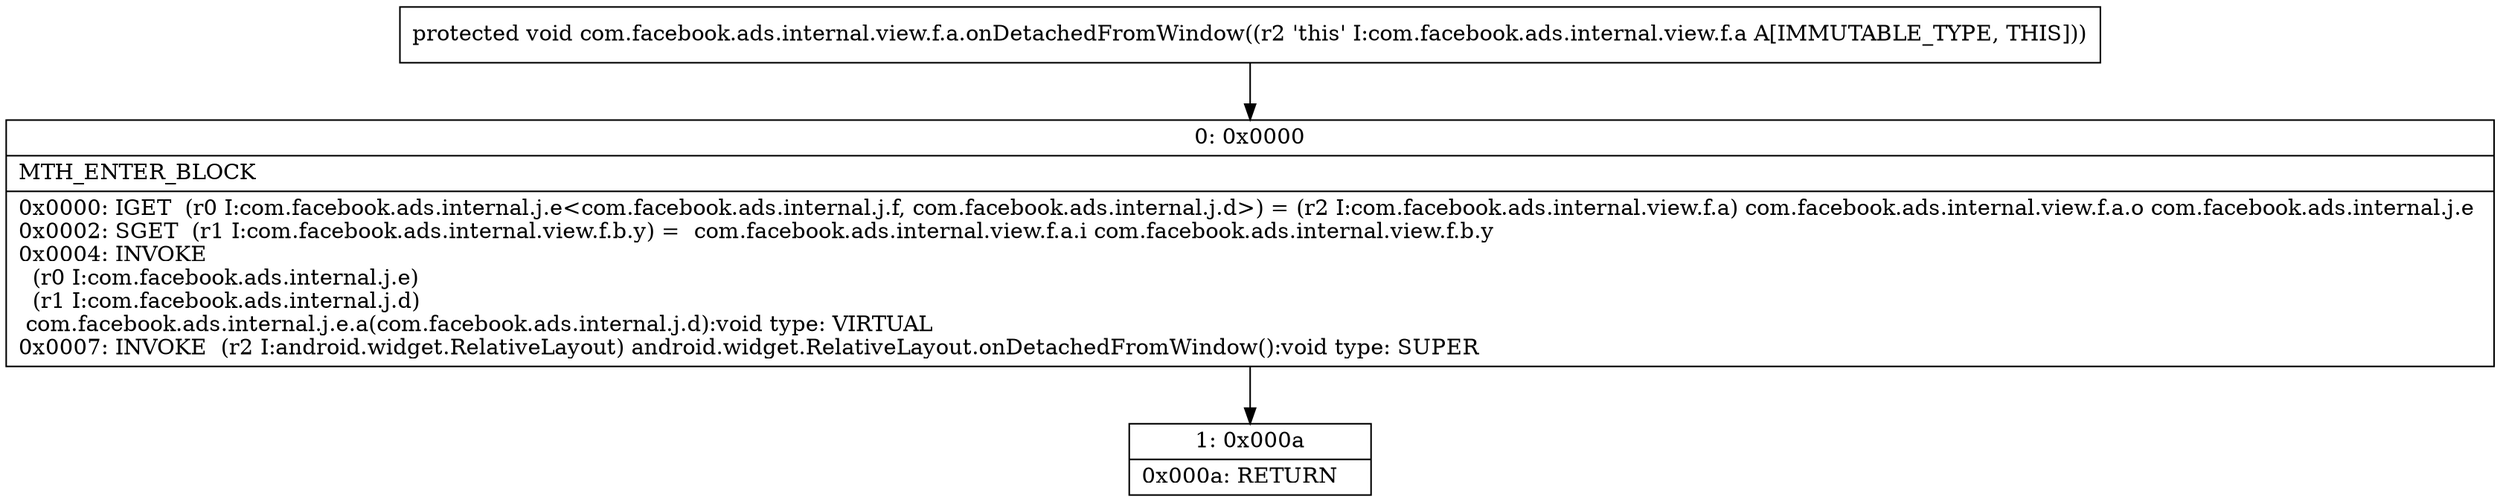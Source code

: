 digraph "CFG forcom.facebook.ads.internal.view.f.a.onDetachedFromWindow()V" {
Node_0 [shape=record,label="{0\:\ 0x0000|MTH_ENTER_BLOCK\l|0x0000: IGET  (r0 I:com.facebook.ads.internal.j.e\<com.facebook.ads.internal.j.f, com.facebook.ads.internal.j.d\>) = (r2 I:com.facebook.ads.internal.view.f.a) com.facebook.ads.internal.view.f.a.o com.facebook.ads.internal.j.e \l0x0002: SGET  (r1 I:com.facebook.ads.internal.view.f.b.y) =  com.facebook.ads.internal.view.f.a.i com.facebook.ads.internal.view.f.b.y \l0x0004: INVOKE  \l  (r0 I:com.facebook.ads.internal.j.e)\l  (r1 I:com.facebook.ads.internal.j.d)\l com.facebook.ads.internal.j.e.a(com.facebook.ads.internal.j.d):void type: VIRTUAL \l0x0007: INVOKE  (r2 I:android.widget.RelativeLayout) android.widget.RelativeLayout.onDetachedFromWindow():void type: SUPER \l}"];
Node_1 [shape=record,label="{1\:\ 0x000a|0x000a: RETURN   \l}"];
MethodNode[shape=record,label="{protected void com.facebook.ads.internal.view.f.a.onDetachedFromWindow((r2 'this' I:com.facebook.ads.internal.view.f.a A[IMMUTABLE_TYPE, THIS])) }"];
MethodNode -> Node_0;
Node_0 -> Node_1;
}

